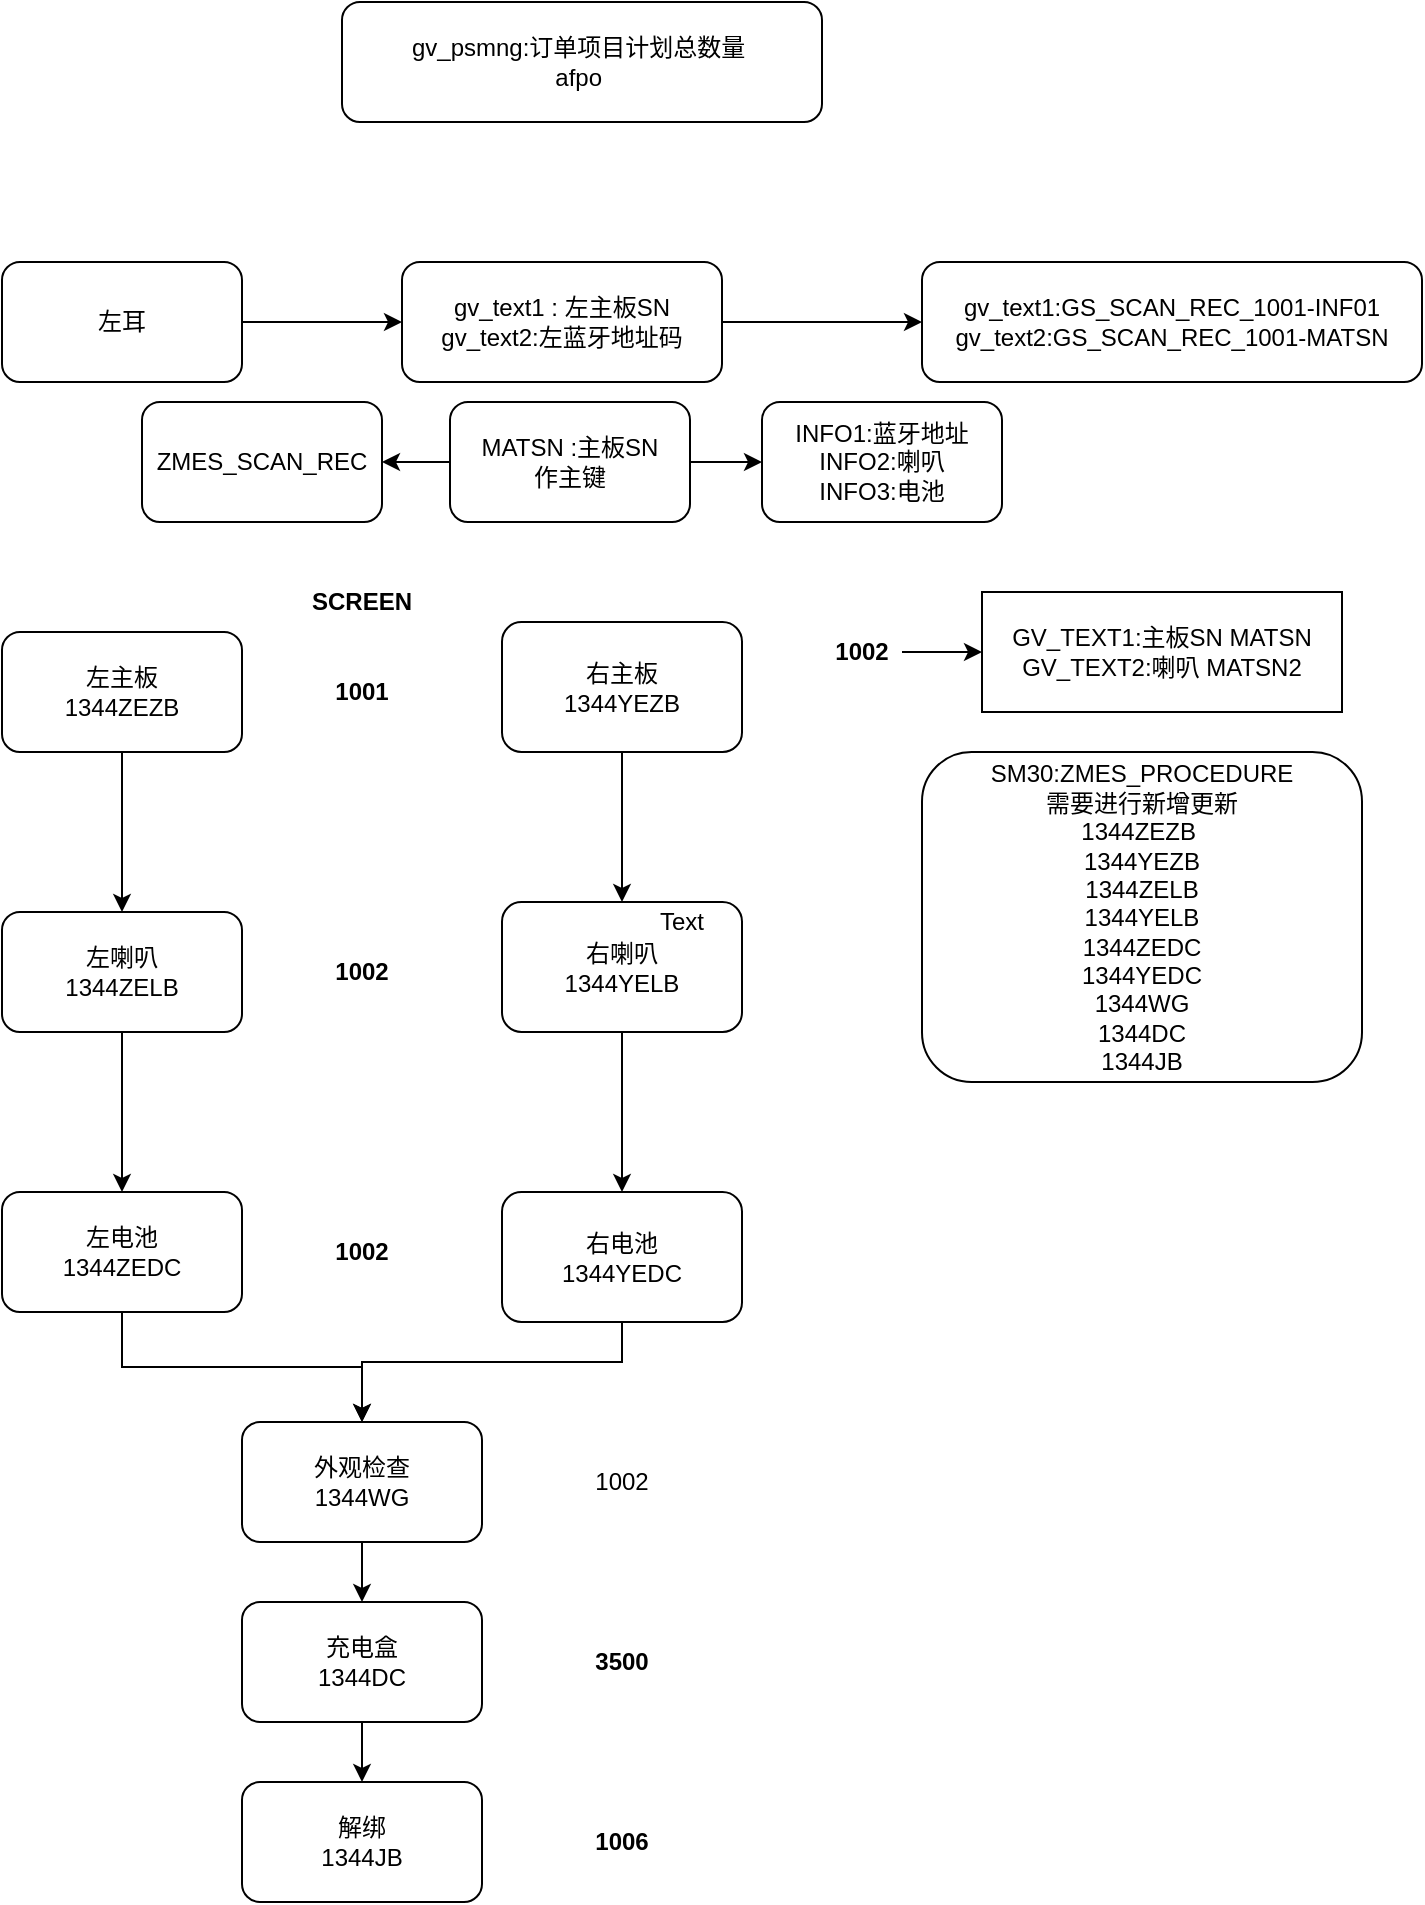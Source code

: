 <mxfile version="13.6.9" type="github">
  <diagram id="Mj_6zGusavqAz9Um6CDD" name="第 1 页">
    <mxGraphModel dx="856" dy="450" grid="1" gridSize="10" guides="1" tooltips="1" connect="1" arrows="1" fold="1" page="1" pageScale="1" pageWidth="827" pageHeight="1169" math="0" shadow="0">
      <root>
        <mxCell id="0" />
        <mxCell id="1" parent="0" />
        <mxCell id="ucDdya-ZtSSq9LOkElG5-3" value="" style="edgeStyle=orthogonalEdgeStyle;rounded=0;orthogonalLoop=1;jettySize=auto;html=1;" parent="1" source="ucDdya-ZtSSq9LOkElG5-1" target="ucDdya-ZtSSq9LOkElG5-2" edge="1">
          <mxGeometry relative="1" as="geometry" />
        </mxCell>
        <mxCell id="ucDdya-ZtSSq9LOkElG5-1" value="左耳" style="rounded=1;whiteSpace=wrap;html=1;" parent="1" vertex="1">
          <mxGeometry x="70" y="340" width="120" height="60" as="geometry" />
        </mxCell>
        <mxCell id="ucDdya-ZtSSq9LOkElG5-5" value="" style="edgeStyle=orthogonalEdgeStyle;rounded=0;orthogonalLoop=1;jettySize=auto;html=1;" parent="1" source="ucDdya-ZtSSq9LOkElG5-2" target="ucDdya-ZtSSq9LOkElG5-4" edge="1">
          <mxGeometry relative="1" as="geometry" />
        </mxCell>
        <mxCell id="ucDdya-ZtSSq9LOkElG5-2" value="gv_text1 : 左主板SN&lt;br&gt;gv_text2:左蓝牙地址码" style="rounded=1;whiteSpace=wrap;html=1;" parent="1" vertex="1">
          <mxGeometry x="270" y="340" width="160" height="60" as="geometry" />
        </mxCell>
        <mxCell id="ucDdya-ZtSSq9LOkElG5-4" value="gv_text1:GS_SCAN_REC_1001-INF01&lt;br&gt;gv_text2:GS_SCAN_REC_1001-MATSN" style="whiteSpace=wrap;html=1;rounded=1;" parent="1" vertex="1">
          <mxGeometry x="530" y="340" width="250" height="60" as="geometry" />
        </mxCell>
        <mxCell id="ucDdya-ZtSSq9LOkElG5-8" value="" style="edgeStyle=orthogonalEdgeStyle;rounded=0;orthogonalLoop=1;jettySize=auto;html=1;" parent="1" source="ucDdya-ZtSSq9LOkElG5-6" target="ucDdya-ZtSSq9LOkElG5-7" edge="1">
          <mxGeometry relative="1" as="geometry" />
        </mxCell>
        <mxCell id="ucDdya-ZtSSq9LOkElG5-6" value="左主板&lt;br&gt;1344ZEZB" style="rounded=1;whiteSpace=wrap;html=1;" parent="1" vertex="1">
          <mxGeometry x="70" y="525" width="120" height="60" as="geometry" />
        </mxCell>
        <mxCell id="ucDdya-ZtSSq9LOkElG5-10" value="" style="edgeStyle=orthogonalEdgeStyle;rounded=0;orthogonalLoop=1;jettySize=auto;html=1;" parent="1" source="ucDdya-ZtSSq9LOkElG5-7" target="ucDdya-ZtSSq9LOkElG5-9" edge="1">
          <mxGeometry relative="1" as="geometry" />
        </mxCell>
        <mxCell id="ucDdya-ZtSSq9LOkElG5-7" value="左喇叭&lt;br&gt;1344ZELB" style="rounded=1;whiteSpace=wrap;html=1;" parent="1" vertex="1">
          <mxGeometry x="70" y="665" width="120" height="60" as="geometry" />
        </mxCell>
        <mxCell id="ucDdya-ZtSSq9LOkElG5-17" style="edgeStyle=orthogonalEdgeStyle;rounded=0;orthogonalLoop=1;jettySize=auto;html=1;entryX=0.5;entryY=0;entryDx=0;entryDy=0;" parent="1" source="ucDdya-ZtSSq9LOkElG5-9" target="ucDdya-ZtSSq9LOkElG5-16" edge="1">
          <mxGeometry relative="1" as="geometry" />
        </mxCell>
        <mxCell id="ucDdya-ZtSSq9LOkElG5-9" value="左电池&lt;br&gt;1344ZEDC" style="rounded=1;whiteSpace=wrap;html=1;" parent="1" vertex="1">
          <mxGeometry x="70" y="805" width="120" height="60" as="geometry" />
        </mxCell>
        <mxCell id="ucDdya-ZtSSq9LOkElG5-13" value="" style="edgeStyle=orthogonalEdgeStyle;rounded=0;orthogonalLoop=1;jettySize=auto;html=1;" parent="1" source="ucDdya-ZtSSq9LOkElG5-11" target="ucDdya-ZtSSq9LOkElG5-12" edge="1">
          <mxGeometry relative="1" as="geometry" />
        </mxCell>
        <mxCell id="ucDdya-ZtSSq9LOkElG5-11" value="右主板&lt;br&gt;1344YEZB" style="rounded=1;whiteSpace=wrap;html=1;" parent="1" vertex="1">
          <mxGeometry x="320" y="520" width="120" height="65" as="geometry" />
        </mxCell>
        <mxCell id="ucDdya-ZtSSq9LOkElG5-15" value="" style="edgeStyle=orthogonalEdgeStyle;rounded=0;orthogonalLoop=1;jettySize=auto;html=1;" parent="1" source="ucDdya-ZtSSq9LOkElG5-12" target="ucDdya-ZtSSq9LOkElG5-14" edge="1">
          <mxGeometry relative="1" as="geometry" />
        </mxCell>
        <mxCell id="ucDdya-ZtSSq9LOkElG5-12" value="右喇叭&lt;br&gt;1344YELB" style="rounded=1;whiteSpace=wrap;html=1;" parent="1" vertex="1">
          <mxGeometry x="320" y="660" width="120" height="65" as="geometry" />
        </mxCell>
        <mxCell id="ucDdya-ZtSSq9LOkElG5-18" style="edgeStyle=orthogonalEdgeStyle;rounded=0;orthogonalLoop=1;jettySize=auto;html=1;exitX=0.5;exitY=1;exitDx=0;exitDy=0;entryX=0.5;entryY=0;entryDx=0;entryDy=0;" parent="1" source="ucDdya-ZtSSq9LOkElG5-14" target="ucDdya-ZtSSq9LOkElG5-16" edge="1">
          <mxGeometry relative="1" as="geometry">
            <Array as="points">
              <mxPoint x="380" y="890" />
              <mxPoint x="250" y="890" />
            </Array>
          </mxGeometry>
        </mxCell>
        <mxCell id="ucDdya-ZtSSq9LOkElG5-14" value="右电池&lt;br&gt;1344YEDC" style="rounded=1;whiteSpace=wrap;html=1;" parent="1" vertex="1">
          <mxGeometry x="320" y="805" width="120" height="65" as="geometry" />
        </mxCell>
        <mxCell id="ucDdya-ZtSSq9LOkElG5-20" value="" style="edgeStyle=orthogonalEdgeStyle;rounded=0;orthogonalLoop=1;jettySize=auto;html=1;" parent="1" source="ucDdya-ZtSSq9LOkElG5-16" target="ucDdya-ZtSSq9LOkElG5-19" edge="1">
          <mxGeometry relative="1" as="geometry" />
        </mxCell>
        <mxCell id="ucDdya-ZtSSq9LOkElG5-16" value="外观检查&lt;br&gt;1344WG" style="rounded=1;whiteSpace=wrap;html=1;" parent="1" vertex="1">
          <mxGeometry x="190" y="920" width="120" height="60" as="geometry" />
        </mxCell>
        <mxCell id="ucDdya-ZtSSq9LOkElG5-22" value="" style="edgeStyle=orthogonalEdgeStyle;rounded=0;orthogonalLoop=1;jettySize=auto;html=1;" parent="1" source="ucDdya-ZtSSq9LOkElG5-19" target="ucDdya-ZtSSq9LOkElG5-21" edge="1">
          <mxGeometry relative="1" as="geometry" />
        </mxCell>
        <mxCell id="ucDdya-ZtSSq9LOkElG5-19" value="充电盒&lt;br&gt;1344DC" style="whiteSpace=wrap;html=1;rounded=1;" parent="1" vertex="1">
          <mxGeometry x="190" y="1010" width="120" height="60" as="geometry" />
        </mxCell>
        <mxCell id="ucDdya-ZtSSq9LOkElG5-21" value="解绑&lt;br&gt;1344JB" style="whiteSpace=wrap;html=1;rounded=1;" parent="1" vertex="1">
          <mxGeometry x="190" y="1100" width="120" height="60" as="geometry" />
        </mxCell>
        <mxCell id="ucDdya-ZtSSq9LOkElG5-23" value="Text" style="text;html=1;strokeColor=none;fillColor=none;align=center;verticalAlign=middle;whiteSpace=wrap;rounded=0;" parent="1" vertex="1">
          <mxGeometry x="390" y="660" width="40" height="20" as="geometry" />
        </mxCell>
        <mxCell id="ucDdya-ZtSSq9LOkElG5-24" value="1001" style="text;html=1;strokeColor=none;fillColor=none;align=center;verticalAlign=middle;whiteSpace=wrap;rounded=0;fontStyle=1" parent="1" vertex="1">
          <mxGeometry x="230" y="545" width="40" height="20" as="geometry" />
        </mxCell>
        <mxCell id="ucDdya-ZtSSq9LOkElG5-26" value="1002" style="text;html=1;strokeColor=none;fillColor=none;align=center;verticalAlign=middle;whiteSpace=wrap;rounded=0;fontStyle=1" parent="1" vertex="1">
          <mxGeometry x="230" y="685" width="40" height="20" as="geometry" />
        </mxCell>
        <mxCell id="ucDdya-ZtSSq9LOkElG5-27" value="1002" style="text;html=1;strokeColor=none;fillColor=none;align=center;verticalAlign=middle;whiteSpace=wrap;rounded=0;fontStyle=1" parent="1" vertex="1">
          <mxGeometry x="230" y="825" width="40" height="20" as="geometry" />
        </mxCell>
        <mxCell id="ucDdya-ZtSSq9LOkElG5-29" value="1002" style="text;html=1;strokeColor=none;fillColor=none;align=center;verticalAlign=middle;whiteSpace=wrap;rounded=0;" parent="1" vertex="1">
          <mxGeometry x="360" y="940" width="40" height="20" as="geometry" />
        </mxCell>
        <mxCell id="ucDdya-ZtSSq9LOkElG5-30" value="1006" style="text;html=1;strokeColor=none;fillColor=none;align=center;verticalAlign=middle;whiteSpace=wrap;rounded=0;fontStyle=1" parent="1" vertex="1">
          <mxGeometry x="360" y="1120" width="40" height="20" as="geometry" />
        </mxCell>
        <mxCell id="ucDdya-ZtSSq9LOkElG5-31" value="3500" style="text;html=1;strokeColor=none;fillColor=none;align=center;verticalAlign=middle;whiteSpace=wrap;rounded=0;fontStyle=1" parent="1" vertex="1">
          <mxGeometry x="360" y="1030" width="40" height="20" as="geometry" />
        </mxCell>
        <mxCell id="ucDdya-ZtSSq9LOkElG5-32" value="SCREEN" style="text;html=1;strokeColor=none;fillColor=none;align=center;verticalAlign=middle;whiteSpace=wrap;rounded=0;fontStyle=1" parent="1" vertex="1">
          <mxGeometry x="230" y="500" width="40" height="20" as="geometry" />
        </mxCell>
        <mxCell id="oG_owfAzSqcTgTPff0ca-4" value="" style="edgeStyle=orthogonalEdgeStyle;rounded=0;orthogonalLoop=1;jettySize=auto;html=1;" edge="1" parent="1" source="oG_owfAzSqcTgTPff0ca-1" target="oG_owfAzSqcTgTPff0ca-3">
          <mxGeometry relative="1" as="geometry" />
        </mxCell>
        <mxCell id="oG_owfAzSqcTgTPff0ca-1" value="1002" style="text;html=1;strokeColor=none;fillColor=none;align=center;verticalAlign=middle;whiteSpace=wrap;rounded=0;fontStyle=1" vertex="1" parent="1">
          <mxGeometry x="480" y="525" width="40" height="20" as="geometry" />
        </mxCell>
        <mxCell id="oG_owfAzSqcTgTPff0ca-3" value="GV_TEXT1:主板SN MATSN&lt;br&gt;GV_TEXT2:喇叭 MATSN2" style="whiteSpace=wrap;html=1;" vertex="1" parent="1">
          <mxGeometry x="560" y="505" width="180" height="60" as="geometry" />
        </mxCell>
        <mxCell id="oG_owfAzSqcTgTPff0ca-5" value="SM30:ZMES_PROCEDURE&lt;br&gt;需要进行新增更新&lt;br&gt;1344ZEZB&amp;nbsp;&lt;br&gt;1344YEZB&lt;br&gt;1344ZELB&lt;br&gt;1344YELB&lt;br&gt;1344ZEDC&lt;br&gt;1344YEDC&lt;br&gt;1344WG&lt;br&gt;1344DC&lt;br&gt;1344JB" style="rounded=1;whiteSpace=wrap;html=1;" vertex="1" parent="1">
          <mxGeometry x="530" y="585" width="220" height="165" as="geometry" />
        </mxCell>
        <mxCell id="oG_owfAzSqcTgTPff0ca-8" value="" style="edgeStyle=orthogonalEdgeStyle;rounded=0;orthogonalLoop=1;jettySize=auto;html=1;" edge="1" parent="1" source="oG_owfAzSqcTgTPff0ca-6" target="oG_owfAzSqcTgTPff0ca-7">
          <mxGeometry relative="1" as="geometry" />
        </mxCell>
        <mxCell id="oG_owfAzSqcTgTPff0ca-10" value="" style="edgeStyle=orthogonalEdgeStyle;rounded=0;orthogonalLoop=1;jettySize=auto;html=1;" edge="1" parent="1" source="oG_owfAzSqcTgTPff0ca-6" target="oG_owfAzSqcTgTPff0ca-9">
          <mxGeometry relative="1" as="geometry" />
        </mxCell>
        <mxCell id="oG_owfAzSqcTgTPff0ca-6" value="MATSN :主板SN&lt;br&gt;作主键" style="rounded=1;whiteSpace=wrap;html=1;" vertex="1" parent="1">
          <mxGeometry x="294" y="410" width="120" height="60" as="geometry" />
        </mxCell>
        <mxCell id="oG_owfAzSqcTgTPff0ca-7" value="INFO1:蓝牙地址&lt;br&gt;INFO2:喇叭&lt;br&gt;INFO3:电池" style="rounded=1;whiteSpace=wrap;html=1;" vertex="1" parent="1">
          <mxGeometry x="450" y="410" width="120" height="60" as="geometry" />
        </mxCell>
        <mxCell id="oG_owfAzSqcTgTPff0ca-9" value="ZMES_SCAN_REC" style="whiteSpace=wrap;html=1;rounded=1;" vertex="1" parent="1">
          <mxGeometry x="140" y="410" width="120" height="60" as="geometry" />
        </mxCell>
        <mxCell id="oG_owfAzSqcTgTPff0ca-12" value="gv_psmng:订单项目计划总数量&amp;nbsp;&lt;br&gt;afpo&amp;nbsp;" style="rounded=1;whiteSpace=wrap;html=1;" vertex="1" parent="1">
          <mxGeometry x="240" y="210" width="240" height="60" as="geometry" />
        </mxCell>
      </root>
    </mxGraphModel>
  </diagram>
</mxfile>
